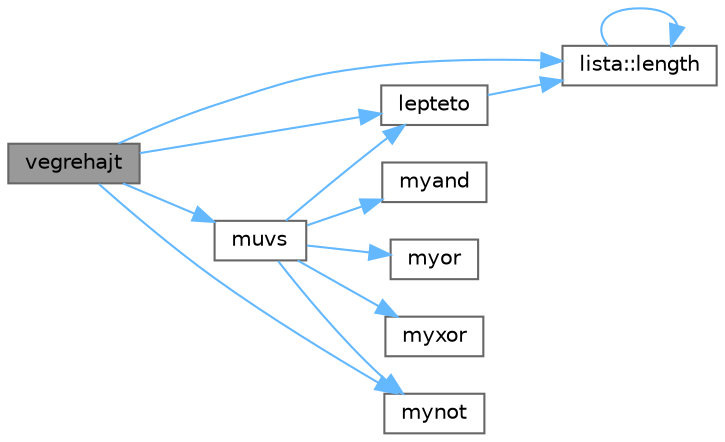 digraph "vegrehajt"
{
 // LATEX_PDF_SIZE
  bgcolor="transparent";
  edge [fontname=Helvetica,fontsize=10,labelfontname=Helvetica,labelfontsize=10];
  node [fontname=Helvetica,fontsize=10,shape=box,height=0.2,width=0.4];
  rankdir="LR";
  Node1 [id="Node000001",label="vegrehajt",height=0.2,width=0.4,color="gray40", fillcolor="grey60", style="filled", fontcolor="black",tooltip=" "];
  Node1 -> Node2 [id="edge1_Node000001_Node000002",color="steelblue1",style="solid",tooltip=" "];
  Node2 [id="Node000002",label="lista::length",height=0.2,width=0.4,color="grey40", fillcolor="white", style="filled",URL="$classlista.html#a5baaf78ac201a75e49f18110daed7fd6",tooltip=" "];
  Node2 -> Node2 [id="edge2_Node000002_Node000002",color="steelblue1",style="solid",tooltip=" "];
  Node1 -> Node3 [id="edge3_Node000001_Node000003",color="steelblue1",style="solid",tooltip=" "];
  Node3 [id="Node000003",label="lepteto",height=0.2,width=0.4,color="grey40", fillcolor="white", style="filled",URL="$text__module_8cpp.html#a03a0ce27639dfeafbf0b8e3e94741651",tooltip=" "];
  Node3 -> Node2 [id="edge4_Node000003_Node000002",color="steelblue1",style="solid",tooltip=" "];
  Node1 -> Node4 [id="edge5_Node000001_Node000004",color="steelblue1",style="solid",tooltip=" "];
  Node4 [id="Node000004",label="muvs",height=0.2,width=0.4,color="grey40", fillcolor="white", style="filled",URL="$text__module_8cpp.html#a0409fbc3d883fb339196f392b177dab7",tooltip=" "];
  Node4 -> Node3 [id="edge6_Node000004_Node000003",color="steelblue1",style="solid",tooltip=" "];
  Node4 -> Node5 [id="edge7_Node000004_Node000005",color="steelblue1",style="solid",tooltip=" "];
  Node5 [id="Node000005",label="myand",height=0.2,width=0.4,color="grey40", fillcolor="white", style="filled",URL="$text__module_8cpp.html#a5a820a0e7dd4578abeb30e7d82396f01",tooltip=" "];
  Node4 -> Node6 [id="edge8_Node000004_Node000006",color="steelblue1",style="solid",tooltip=" "];
  Node6 [id="Node000006",label="mynot",height=0.2,width=0.4,color="grey40", fillcolor="white", style="filled",URL="$text__module_8cpp.html#ad670db7bf59a28c821825d5c379811bb",tooltip=" "];
  Node4 -> Node7 [id="edge9_Node000004_Node000007",color="steelblue1",style="solid",tooltip=" "];
  Node7 [id="Node000007",label="myor",height=0.2,width=0.4,color="grey40", fillcolor="white", style="filled",URL="$text__module_8cpp.html#adc5c1b52d18783f933cb564cea81b221",tooltip=" "];
  Node4 -> Node8 [id="edge10_Node000004_Node000008",color="steelblue1",style="solid",tooltip=" "];
  Node8 [id="Node000008",label="myxor",height=0.2,width=0.4,color="grey40", fillcolor="white", style="filled",URL="$text__module_8cpp.html#a42e733bd26080ab8d6cb4213dc6c4cfc",tooltip=" "];
  Node1 -> Node6 [id="edge11_Node000001_Node000006",color="steelblue1",style="solid",tooltip=" "];
}
